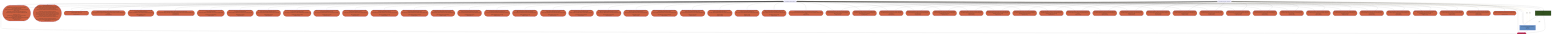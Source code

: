graph TD
  KaScriptModule_55{{"KaScriptModule(build.gradle.kts)"}}
  KaSourceModule_57["KaSourceModule(GradleKotlinFixture)<br />production<br />JVM (1.8)"]
  KaLibraryModule_52(["KaLibraryModule(SDK)"])
  KaSourceModule_58["KaSourceModule(GradleKotlinFixture)<br />test<br />JVM (1.8)"]
  KaLibraryModule_54(["KaLibraryModule(classes=[jar://GRADLE_REPOSITORY/caches/modules-2/files-2.1/org.jetbrains.kotlin/kotlin-stdlib/2.0.20/7388d355f7cceb002cd387ccb7ab3850e4e0a07f/kotlin-stdlib-2.0.20.jar!/, jar://GRADLE_REPOSITORY/wrapper/dists/gradle-8.11-bin/c4te04g51qsyw1bxcb929u7br/gradle-8.11/lib/kotlin-stdlib-2.0.20.jar!/], sources=[jar://GRADLE_REPOSITORY/caches/modules-2/files-2.1/org.jetbrains.kotlin/kotlin-stdlib/2.0.20/a6abf4122d686e67c307f45a1d056cd2d6ae57b5/kotlin-stdlib-2.0.20-sources.jar!/])<br />scriptDependency"])
  KaLibraryModule_53(["KaLibraryModule(classes=[file://GRADLE_REPOSITORY/caches/8.11/dependencies-accessors/932b97c9e0ae61a950d0c442ab66fbe219f5f218/classes, file://GRADLE_REPOSITORY/caches/8.11/kotlin-dsl/accessors/67e0e34578eb78fe1de6071a11242124/classes, file://GRADLE_REPOSITORY/caches/8.11/kotlin-dsl/accessors/713d72c97915090755fbad209f3188cd-PS/classes], sources=[file://GRADLE_REPOSITORY/caches/8.11/dependencies-accessors/932b97c9e0ae61a950d0c442ab66fbe219f5f218/sources, file://GRADLE_REPOSITORY/caches/8.11/kotlin-dsl/accessors/67e0e34578eb78fe1de6071a11242124/sources, file://GRADLE_REPOSITORY/caches/8.11/kotlin-dsl/accessors/713d72c97915090755fbad209f3188cd-PS/sources])<br />scriptDependency"])
  KaLibraryModule_0(["KaLibraryModule(GRADLE_REPOSITORY/caches/8.11/generated-gradle-jars/gradle-api-8.11.jar)<br />scriptDependency"])
  KaLibraryModule_2(["KaLibraryModule(GRADLE_REPOSITORY/caches/modules-2/files-2.1/com.google.code.gson/gson/2.8.9/8a432c1d6825781e21a02db2e2c33c5fde2833b9/gson-2.8.9.jar)<br />scriptDependency"])
  KaLibraryModule_3(["KaLibraryModule(GRADLE_REPOSITORY/caches/modules-2/files-2.1/org.gradle.kotlin/gradle-kotlin-dsl-plugins/5.1.1/3df489c5ed7c79591eaef488ac4462a685a2c3de/gradle-kotlin-dsl-plugins-5.1.1.jar)<br />scriptDependency"])
  KaLibraryModule_4(["KaLibraryModule(GRADLE_REPOSITORY/caches/modules-2/files-2.1/org.jetbrains.intellij.deps/trove4j/1.0.20200330/3afb14d5f9ceb459d724e907a21145e8ff394f02/trove4j-1.0.20200330.jar)<br />scriptDependency"])
  KaLibraryModule_5(["KaLibraryModule(GRADLE_REPOSITORY/caches/modules-2/files-2.1/org.jetbrains.kotlin/kotlin-assignment/2.0.20/b4f2e732fe09103b173377194c41ef14ef698c5c/kotlin-assignment-2.0.20-gradle85.jar)<br />scriptDependency"])
  KaLibraryModule_6(["KaLibraryModule(GRADLE_REPOSITORY/caches/modules-2/files-2.1/org.jetbrains.kotlin/kotlin-build-statistics/2.0.20/fa1c73206997fe6ea912319041e105e6438accdf/kotlin-build-statistics-2.0.20.jar)<br />scriptDependency"])
  KaLibraryModule_7(["KaLibraryModule(GRADLE_REPOSITORY/caches/modules-2/files-2.1/org.jetbrains.kotlin/kotlin-build-tools-api/2.0.20/7898f46131274ac85569ef30f965e3758e217551/kotlin-build-tools-api-2.0.20.jar)<br />scriptDependency"])
  KaLibraryModule_8(["KaLibraryModule(GRADLE_REPOSITORY/caches/modules-2/files-2.1/org.jetbrains.kotlin/kotlin-compiler-embeddable/2.0.20/244b603e8c729f98baaf9088d90b5b9350c68af8/kotlin-compiler-embeddable-2.0.20.jar)<br />scriptDependency"])
  KaLibraryModule_9(["KaLibraryModule(GRADLE_REPOSITORY/caches/modules-2/files-2.1/org.jetbrains.kotlin/kotlin-compiler-runner/2.0.20/b7298471a2af50b32b7c460775c23759edb5bb70/kotlin-compiler-runner-2.0.20.jar)<br />scriptDependency"])
  KaLibraryModule_10(["KaLibraryModule(GRADLE_REPOSITORY/caches/modules-2/files-2.1/org.jetbrains.kotlin/kotlin-daemon-client/2.0.20/910b2107f6a7cc02366687b6e835ae0beaadb59b/kotlin-daemon-client-2.0.20.jar)<br />scriptDependency"])
  KaLibraryModule_11(["KaLibraryModule(GRADLE_REPOSITORY/caches/modules-2/files-2.1/org.jetbrains.kotlin/kotlin-daemon-embeddable/2.0.20/9eb02dce62f058efe6a121cf00cf5da9779e2746/kotlin-daemon-embeddable-2.0.20.jar)<br />scriptDependency"])
  KaLibraryModule_12(["KaLibraryModule(GRADLE_REPOSITORY/caches/modules-2/files-2.1/org.jetbrains.kotlin/kotlin-gradle-plugin-annotations/2.0.20/a68df0dc58b9bf664e96de49d673f30f24148224/kotlin-gradle-plugin-annotations-2.0.20.jar)<br />scriptDependency"])
  KaLibraryModule_13(["KaLibraryModule(GRADLE_REPOSITORY/caches/modules-2/files-2.1/org.jetbrains.kotlin/kotlin-gradle-plugin-api/2.0.20/d2bb3020f72504d0455fcb9cef3af4bdf6564de5/kotlin-gradle-plugin-api-2.0.20-gradle85.jar)<br />scriptDependency"])
  KaLibraryModule_14(["KaLibraryModule(GRADLE_REPOSITORY/caches/modules-2/files-2.1/org.jetbrains.kotlin/kotlin-gradle-plugin-api/2.0.20/d2bb3020f72504d0455fcb9cef3af4bdf6564de5/kotlin-gradle-plugin-api-2.0.20.jar)<br />scriptDependency"])
  KaLibraryModule_15(["KaLibraryModule(GRADLE_REPOSITORY/caches/modules-2/files-2.1/org.jetbrains.kotlin/kotlin-gradle-plugin-idea-proto/2.0.20/71e7e908bab748c5b035e551c8efd19a5215c0ca/kotlin-gradle-plugin-idea-proto-2.0.20.jar)<br />scriptDependency"])
  KaLibraryModule_16(["KaLibraryModule(GRADLE_REPOSITORY/caches/modules-2/files-2.1/org.jetbrains.kotlin/kotlin-gradle-plugin-idea/2.0.20/dc54973fe68b0bb9b816bd04ef39648ca29526a6/kotlin-gradle-plugin-idea-2.0.20.jar)<br />scriptDependency"])
  KaLibraryModule_17(["KaLibraryModule(GRADLE_REPOSITORY/caches/modules-2/files-2.1/org.jetbrains.kotlin/kotlin-gradle-plugin-model/2.0.20/a23be6a5119ded89279f2bf9a095cddec6145614/kotlin-gradle-plugin-model-2.0.20.jar)<br />scriptDependency"])
  KaLibraryModule_18(["KaLibraryModule(GRADLE_REPOSITORY/caches/modules-2/files-2.1/org.jetbrains.kotlin/kotlin-gradle-plugin/2.0.20/5ca90c0173fffe0f4e9b73aca425fd99213cc43a/kotlin-gradle-plugin-2.0.20-gradle85.jar)<br />scriptDependency"])
  KaLibraryModule_19(["KaLibraryModule(GRADLE_REPOSITORY/caches/modules-2/files-2.1/org.jetbrains.kotlin/kotlin-klib-commonizer-api/2.0.20/c3f877ed653b2d5afc74e9ed8b44bee8856807b1/kotlin-klib-commonizer-api-2.0.20.jar)<br />scriptDependency"])
  KaLibraryModule_20(["KaLibraryModule(GRADLE_REPOSITORY/caches/modules-2/files-2.1/org.jetbrains.kotlin/kotlin-native-utils/2.0.20/9041e552da8fe20f7835123822f9ee273655e34b/kotlin-native-utils-2.0.20.jar)<br />scriptDependency"])
  KaLibraryModule_21(["KaLibraryModule(GRADLE_REPOSITORY/caches/modules-2/files-2.1/org.jetbrains.kotlin/kotlin-sam-with-receiver/2.0.20/f53a1b6144691b0fc3c47032e8aa4695a5f59a01/kotlin-sam-with-receiver-2.0.20-gradle85.jar)<br />scriptDependency"])
  KaLibraryModule_22(["KaLibraryModule(GRADLE_REPOSITORY/caches/modules-2/files-2.1/org.jetbrains.kotlin/kotlin-tooling-core/2.0.20/952179e9b7f114e78274ca73cea6df8fce3c8b3b/kotlin-tooling-core-2.0.20.jar)<br />scriptDependency"])
  KaLibraryModule_23(["KaLibraryModule(GRADLE_REPOSITORY/caches/modules-2/files-2.1/org.jetbrains.kotlin/kotlin-util-io/2.0.20/b74831be580aa621e8158231fbd7904ab634ab7d/kotlin-util-io-2.0.20.jar)<br />scriptDependency"])
  KaLibraryModule_24(["KaLibraryModule(GRADLE_REPOSITORY/caches/modules-2/files-2.1/org.jetbrains.kotlin/kotlin-util-klib/2.0.20/8f1da03af6d8cc1230daa83fabb150891533fb50/kotlin-util-klib-2.0.20.jar)<br />scriptDependency"])
  KaLibraryModule_25(["KaLibraryModule(GRADLE_REPOSITORY/caches/modules-2/files-2.1/org.jetbrains.kotlinx/kotlinx-coroutines-core-jvm/1.6.4/2c997cd1c0ef33f3e751d3831929aeff1390cb30/kotlinx-coroutines-core-jvm-1.6.4.jar)<br />scriptDependency"])
  KaLibraryModule_26(["KaLibraryModule(GRADLE_REPOSITORY/caches/modules-2/files-2.1/org.jetbrains/annotations/13.0/919f0dfe192fb4e063e7dacadee7f8bb9a2672a9/annotations-13.0.jar)<br />scriptDependency"])
  KaLibraryModule_27(["KaLibraryModule(GRADLE_REPOSITORY/wrapper/dists/gradle-8.11-bin/c4te04g51qsyw1bxcb929u7br/gradle-8.11/lib/gradle-base-services-8.11.jar)<br />scriptDependency"])
  KaLibraryModule_28(["KaLibraryModule(GRADLE_REPOSITORY/wrapper/dists/gradle-8.11-bin/c4te04g51qsyw1bxcb929u7br/gradle-8.11/lib/gradle-base-services-groovy-8.11.jar)<br />scriptDependency"])
  KaLibraryModule_29(["KaLibraryModule(GRADLE_REPOSITORY/wrapper/dists/gradle-8.11-bin/c4te04g51qsyw1bxcb929u7br/gradle-8.11/lib/gradle-core-8.11.jar)<br />scriptDependency"])
  KaLibraryModule_30(["KaLibraryModule(GRADLE_REPOSITORY/wrapper/dists/gradle-8.11-bin/c4te04g51qsyw1bxcb929u7br/gradle-8.11/lib/gradle-core-api-8.11.jar)<br />scriptDependency"])
  KaLibraryModule_31(["KaLibraryModule(GRADLE_REPOSITORY/wrapper/dists/gradle-8.11-bin/c4te04g51qsyw1bxcb929u7br/gradle-8.11/lib/gradle-installation-beacon-8.11.jar)<br />scriptDependency"])
  KaLibraryModule_32(["KaLibraryModule(GRADLE_REPOSITORY/wrapper/dists/gradle-8.11-bin/c4te04g51qsyw1bxcb929u7br/gradle-8.11/lib/gradle-kotlin-dsl-8.11.jar)<br />scriptDependency"])
  KaLibraryModule_33(["KaLibraryModule(GRADLE_REPOSITORY/wrapper/dists/gradle-8.11-bin/c4te04g51qsyw1bxcb929u7br/gradle-8.11/lib/gradle-kotlin-dsl-extensions-8.11.jar)<br />scriptDependency"])
  KaLibraryModule_34(["KaLibraryModule(GRADLE_REPOSITORY/wrapper/dists/gradle-8.11-bin/c4te04g51qsyw1bxcb929u7br/gradle-8.11/lib/gradle-kotlin-dsl-shared-runtime-8.11.jar)<br />scriptDependency"])
  KaLibraryModule_35(["KaLibraryModule(GRADLE_REPOSITORY/wrapper/dists/gradle-8.11-bin/c4te04g51qsyw1bxcb929u7br/gradle-8.11/lib/gradle-kotlin-dsl-tooling-models-8.11.jar)<br />scriptDependency"])
  KaLibraryModule_36(["KaLibraryModule(GRADLE_REPOSITORY/wrapper/dists/gradle-8.11-bin/c4te04g51qsyw1bxcb929u7br/gradle-8.11/lib/groovy-3.0.22.jar)<br />scriptDependency"])
  KaLibraryModule_37(["KaLibraryModule(GRADLE_REPOSITORY/wrapper/dists/gradle-8.11-bin/c4te04g51qsyw1bxcb929u7br/gradle-8.11/lib/groovy-ant-3.0.22.jar)<br />scriptDependency"])
  KaLibraryModule_38(["KaLibraryModule(GRADLE_REPOSITORY/wrapper/dists/gradle-8.11-bin/c4te04g51qsyw1bxcb929u7br/gradle-8.11/lib/groovy-astbuilder-3.0.22.jar)<br />scriptDependency"])
  KaLibraryModule_39(["KaLibraryModule(GRADLE_REPOSITORY/wrapper/dists/gradle-8.11-bin/c4te04g51qsyw1bxcb929u7br/gradle-8.11/lib/groovy-console-3.0.22.jar)<br />scriptDependency"])
  KaLibraryModule_40(["KaLibraryModule(GRADLE_REPOSITORY/wrapper/dists/gradle-8.11-bin/c4te04g51qsyw1bxcb929u7br/gradle-8.11/lib/groovy-datetime-3.0.22.jar)<br />scriptDependency"])
  KaLibraryModule_41(["KaLibraryModule(GRADLE_REPOSITORY/wrapper/dists/gradle-8.11-bin/c4te04g51qsyw1bxcb929u7br/gradle-8.11/lib/groovy-dateutil-3.0.22.jar)<br />scriptDependency"])
  KaLibraryModule_42(["KaLibraryModule(GRADLE_REPOSITORY/wrapper/dists/gradle-8.11-bin/c4te04g51qsyw1bxcb929u7br/gradle-8.11/lib/groovy-groovydoc-3.0.22.jar)<br />scriptDependency"])
  KaLibraryModule_43(["KaLibraryModule(GRADLE_REPOSITORY/wrapper/dists/gradle-8.11-bin/c4te04g51qsyw1bxcb929u7br/gradle-8.11/lib/groovy-json-3.0.22.jar)<br />scriptDependency"])
  KaLibraryModule_44(["KaLibraryModule(GRADLE_REPOSITORY/wrapper/dists/gradle-8.11-bin/c4te04g51qsyw1bxcb929u7br/gradle-8.11/lib/groovy-nio-3.0.22.jar)<br />scriptDependency"])
  KaLibraryModule_45(["KaLibraryModule(GRADLE_REPOSITORY/wrapper/dists/gradle-8.11-bin/c4te04g51qsyw1bxcb929u7br/gradle-8.11/lib/groovy-sql-3.0.22.jar)<br />scriptDependency"])
  KaLibraryModule_46(["KaLibraryModule(GRADLE_REPOSITORY/wrapper/dists/gradle-8.11-bin/c4te04g51qsyw1bxcb929u7br/gradle-8.11/lib/groovy-templates-3.0.22.jar)<br />scriptDependency"])
  KaLibraryModule_47(["KaLibraryModule(GRADLE_REPOSITORY/wrapper/dists/gradle-8.11-bin/c4te04g51qsyw1bxcb929u7br/gradle-8.11/lib/groovy-test-3.0.22.jar)<br />scriptDependency"])
  KaLibraryModule_48(["KaLibraryModule(GRADLE_REPOSITORY/wrapper/dists/gradle-8.11-bin/c4te04g51qsyw1bxcb929u7br/gradle-8.11/lib/groovy-xml-3.0.22.jar)<br />scriptDependency"])
  KaLibraryModule_49(["KaLibraryModule(GRADLE_REPOSITORY/wrapper/dists/gradle-8.11-bin/c4te04g51qsyw1bxcb929u7br/gradle-8.11/lib/javaparser-core-3.17.0.jar)<br />scriptDependency"])
  KaLibraryModule_50(["KaLibraryModule(GRADLE_REPOSITORY/wrapper/dists/gradle-8.11-bin/c4te04g51qsyw1bxcb929u7br/gradle-8.11/lib/kotlin-reflect-2.0.20.jar)<br />scriptDependency"])
  KaScriptModule_56{{"KaScriptModule(settings.gradle.kts)"}}
  KaLibraryModule_51(["KaLibraryModule(GRADLE_REPOSITORY/wrapper/dists/gradle-8.11-bin/c4te04g51qsyw1bxcb929u7br/gradle-8.11/lib/kotlin-stdlib-2.0.20.jar)<br />scriptDependency"])
  KaLibraryModule_1(["KaLibraryModule(GRADLE_REPOSITORY/caches/8.11/kotlin-dsl/accessors/045fae15c156631da085875c7a614413/classes)<br />scriptDependency"])
  style KaSourceModule_57 fill:#608BC1
  style KaLibraryModule_52 fill:#CC2B52
  style KaSourceModule_58 fill:#31511E
  style KaLibraryModule_54 fill:#CB6040
  style KaLibraryModule_53 fill:#CB6040
  style KaLibraryModule_0 fill:#CB6040
  style KaLibraryModule_2 fill:#CB6040
  style KaLibraryModule_3 fill:#CB6040
  style KaLibraryModule_4 fill:#CB6040
  style KaLibraryModule_5 fill:#CB6040
  style KaLibraryModule_6 fill:#CB6040
  style KaLibraryModule_7 fill:#CB6040
  style KaLibraryModule_8 fill:#CB6040
  style KaLibraryModule_9 fill:#CB6040
  style KaLibraryModule_10 fill:#CB6040
  style KaLibraryModule_11 fill:#CB6040
  style KaLibraryModule_12 fill:#CB6040
  style KaLibraryModule_13 fill:#CB6040
  style KaLibraryModule_14 fill:#CB6040
  style KaLibraryModule_15 fill:#CB6040
  style KaLibraryModule_16 fill:#CB6040
  style KaLibraryModule_17 fill:#CB6040
  style KaLibraryModule_18 fill:#CB6040
  style KaLibraryModule_19 fill:#CB6040
  style KaLibraryModule_20 fill:#CB6040
  style KaLibraryModule_21 fill:#CB6040
  style KaLibraryModule_22 fill:#CB6040
  style KaLibraryModule_23 fill:#CB6040
  style KaLibraryModule_24 fill:#CB6040
  style KaLibraryModule_25 fill:#CB6040
  style KaLibraryModule_26 fill:#CB6040
  style KaLibraryModule_27 fill:#CB6040
  style KaLibraryModule_28 fill:#CB6040
  style KaLibraryModule_29 fill:#CB6040
  style KaLibraryModule_30 fill:#CB6040
  style KaLibraryModule_31 fill:#CB6040
  style KaLibraryModule_32 fill:#CB6040
  style KaLibraryModule_33 fill:#CB6040
  style KaLibraryModule_34 fill:#CB6040
  style KaLibraryModule_35 fill:#CB6040
  style KaLibraryModule_36 fill:#CB6040
  style KaLibraryModule_37 fill:#CB6040
  style KaLibraryModule_38 fill:#CB6040
  style KaLibraryModule_39 fill:#CB6040
  style KaLibraryModule_40 fill:#CB6040
  style KaLibraryModule_41 fill:#CB6040
  style KaLibraryModule_42 fill:#CB6040
  style KaLibraryModule_43 fill:#CB6040
  style KaLibraryModule_44 fill:#CB6040
  style KaLibraryModule_45 fill:#CB6040
  style KaLibraryModule_46 fill:#CB6040
  style KaLibraryModule_47 fill:#CB6040
  style KaLibraryModule_48 fill:#CB6040
  style KaLibraryModule_49 fill:#CB6040
  style KaLibraryModule_50 fill:#CB6040
  style KaLibraryModule_51 fill:#CB6040
  style KaLibraryModule_1 fill:#CB6040
  KaScriptModule_55 --> KaLibraryModule_0
  KaScriptModule_55 --> KaLibraryModule_10
  KaScriptModule_55 --> KaLibraryModule_11
  KaScriptModule_55 --> KaLibraryModule_12
  KaScriptModule_55 --> KaLibraryModule_13
  KaScriptModule_55 --> KaLibraryModule_14
  KaScriptModule_55 --> KaLibraryModule_15
  KaScriptModule_55 --> KaLibraryModule_16
  KaScriptModule_55 --> KaLibraryModule_17
  KaScriptModule_55 --> KaLibraryModule_18
  KaScriptModule_55 --> KaLibraryModule_19
  KaScriptModule_55 --> KaLibraryModule_2
  KaScriptModule_55 --> KaLibraryModule_20
  KaScriptModule_55 --> KaLibraryModule_21
  KaScriptModule_55 --> KaLibraryModule_22
  KaScriptModule_55 --> KaLibraryModule_23
  KaScriptModule_55 --> KaLibraryModule_24
  KaScriptModule_55 --> KaLibraryModule_25
  KaScriptModule_55 --> KaLibraryModule_26
  KaScriptModule_55 --> KaLibraryModule_27
  KaScriptModule_55 --> KaLibraryModule_28
  KaScriptModule_55 --> KaLibraryModule_29
  KaScriptModule_55 --> KaLibraryModule_3
  KaScriptModule_55 --> KaLibraryModule_30
  KaScriptModule_55 --> KaLibraryModule_31
  KaScriptModule_55 --> KaLibraryModule_32
  KaScriptModule_55 --> KaLibraryModule_33
  KaScriptModule_55 --> KaLibraryModule_34
  KaScriptModule_55 --> KaLibraryModule_35
  KaScriptModule_55 --> KaLibraryModule_36
  KaScriptModule_55 --> KaLibraryModule_37
  KaScriptModule_55 --> KaLibraryModule_38
  KaScriptModule_55 --> KaLibraryModule_39
  KaScriptModule_55 --> KaLibraryModule_4
  KaScriptModule_55 --> KaLibraryModule_40
  KaScriptModule_55 --> KaLibraryModule_41
  KaScriptModule_55 --> KaLibraryModule_42
  KaScriptModule_55 --> KaLibraryModule_43
  KaScriptModule_55 --> KaLibraryModule_44
  KaScriptModule_55 --> KaLibraryModule_45
  KaScriptModule_55 --> KaLibraryModule_46
  KaScriptModule_55 --> KaLibraryModule_47
  KaScriptModule_55 --> KaLibraryModule_48
  KaScriptModule_55 --> KaLibraryModule_49
  KaScriptModule_55 --> KaLibraryModule_5
  KaScriptModule_55 --> KaLibraryModule_50
  KaScriptModule_55 --> KaLibraryModule_52
  KaScriptModule_55 --> KaLibraryModule_53
  KaScriptModule_55 --> KaLibraryModule_54
  KaScriptModule_55 --> KaLibraryModule_6
  KaScriptModule_55 --> KaLibraryModule_7
  KaScriptModule_55 --> KaLibraryModule_8
  KaScriptModule_55 --> KaLibraryModule_9
  KaScriptModule_55 --> KaSourceModule_57
  KaScriptModule_55 --> KaSourceModule_58
  KaScriptModule_56 --> KaLibraryModule_0
  KaScriptModule_56 --> KaLibraryModule_1
  KaScriptModule_56 --> KaLibraryModule_27
  KaScriptModule_56 --> KaLibraryModule_28
  KaScriptModule_56 --> KaLibraryModule_29
  KaScriptModule_56 --> KaLibraryModule_30
  KaScriptModule_56 --> KaLibraryModule_31
  KaScriptModule_56 --> KaLibraryModule_32
  KaScriptModule_56 --> KaLibraryModule_33
  KaScriptModule_56 --> KaLibraryModule_34
  KaScriptModule_56 --> KaLibraryModule_35
  KaScriptModule_56 --> KaLibraryModule_36
  KaScriptModule_56 --> KaLibraryModule_37
  KaScriptModule_56 --> KaLibraryModule_38
  KaScriptModule_56 --> KaLibraryModule_39
  KaScriptModule_56 --> KaLibraryModule_40
  KaScriptModule_56 --> KaLibraryModule_41
  KaScriptModule_56 --> KaLibraryModule_42
  KaScriptModule_56 --> KaLibraryModule_43
  KaScriptModule_56 --> KaLibraryModule_44
  KaScriptModule_56 --> KaLibraryModule_45
  KaScriptModule_56 --> KaLibraryModule_46
  KaScriptModule_56 --> KaLibraryModule_47
  KaScriptModule_56 --> KaLibraryModule_48
  KaScriptModule_56 --> KaLibraryModule_49
  KaScriptModule_56 --> KaLibraryModule_50
  KaScriptModule_56 --> KaLibraryModule_51
  KaScriptModule_56 --> KaLibraryModule_52
  KaScriptModule_56 --> KaSourceModule_57
  KaScriptModule_56 --> KaSourceModule_58
  KaSourceModule_57 --> KaLibraryModule_52
  KaSourceModule_58 --> KaLibraryModule_52
  KaSourceModule_58 --> KaSourceModule_57
  KaScriptModule_55 --friend--> KaSourceModule_57
  KaScriptModule_56 --friend--> KaSourceModule_57
  KaSourceModule_58 --friend--> KaSourceModule_57
  linkStyle 0 stroke:black
  linkStyle 1 stroke:black
  linkStyle 2 stroke:black
  linkStyle 3 stroke:black
  linkStyle 4 stroke:black
  linkStyle 5 stroke:black
  linkStyle 6 stroke:black
  linkStyle 7 stroke:black
  linkStyle 8 stroke:black
  linkStyle 9 stroke:black
  linkStyle 10 stroke:black
  linkStyle 11 stroke:black
  linkStyle 12 stroke:black
  linkStyle 13 stroke:black
  linkStyle 14 stroke:black
  linkStyle 15 stroke:black
  linkStyle 16 stroke:black
  linkStyle 17 stroke:black
  linkStyle 18 stroke:black
  linkStyle 19 stroke:black
  linkStyle 20 stroke:black
  linkStyle 21 stroke:black
  linkStyle 22 stroke:black
  linkStyle 23 stroke:black
  linkStyle 24 stroke:black
  linkStyle 25 stroke:black
  linkStyle 26 stroke:black
  linkStyle 27 stroke:black
  linkStyle 28 stroke:black
  linkStyle 29 stroke:black
  linkStyle 30 stroke:black
  linkStyle 31 stroke:black
  linkStyle 32 stroke:black
  linkStyle 33 stroke:black
  linkStyle 34 stroke:black
  linkStyle 35 stroke:black
  linkStyle 36 stroke:black
  linkStyle 37 stroke:black
  linkStyle 38 stroke:black
  linkStyle 39 stroke:black
  linkStyle 40 stroke:black
  linkStyle 41 stroke:black
  linkStyle 42 stroke:black
  linkStyle 43 stroke:black
  linkStyle 44 stroke:black
  linkStyle 45 stroke:black
  linkStyle 46 stroke:black
  linkStyle 47 stroke:black
  linkStyle 48 stroke:black
  linkStyle 49 stroke:black
  linkStyle 50 stroke:black
  linkStyle 51 stroke:black
  linkStyle 52 stroke:black
  linkStyle 53 stroke:black
  linkStyle 54 stroke:black
  linkStyle 55 stroke:black
  linkStyle 56 stroke:black
  linkStyle 57 stroke:black
  linkStyle 58 stroke:black
  linkStyle 59 stroke:black
  linkStyle 60 stroke:black
  linkStyle 61 stroke:black
  linkStyle 62 stroke:black
  linkStyle 63 stroke:black
  linkStyle 64 stroke:black
  linkStyle 65 stroke:black
  linkStyle 66 stroke:black
  linkStyle 67 stroke:black
  linkStyle 68 stroke:black
  linkStyle 69 stroke:black
  linkStyle 70 stroke:black
  linkStyle 71 stroke:black
  linkStyle 72 stroke:black
  linkStyle 73 stroke:black
  linkStyle 74 stroke:black
  linkStyle 75 stroke:black
  linkStyle 76 stroke:black
  linkStyle 77 stroke:black
  linkStyle 78 stroke:black
  linkStyle 79 stroke:black
  linkStyle 80 stroke:black
  linkStyle 81 stroke:black
  linkStyle 82 stroke:black
  linkStyle 83 stroke:black
  linkStyle 84 stroke:black
  linkStyle 85 stroke:black
  linkStyle 86 stroke:black
  linkStyle 87 stroke:black
  linkStyle 88 stroke:#E6C767
  linkStyle 89 stroke:#E6C767
  linkStyle 90 stroke:#E6C767